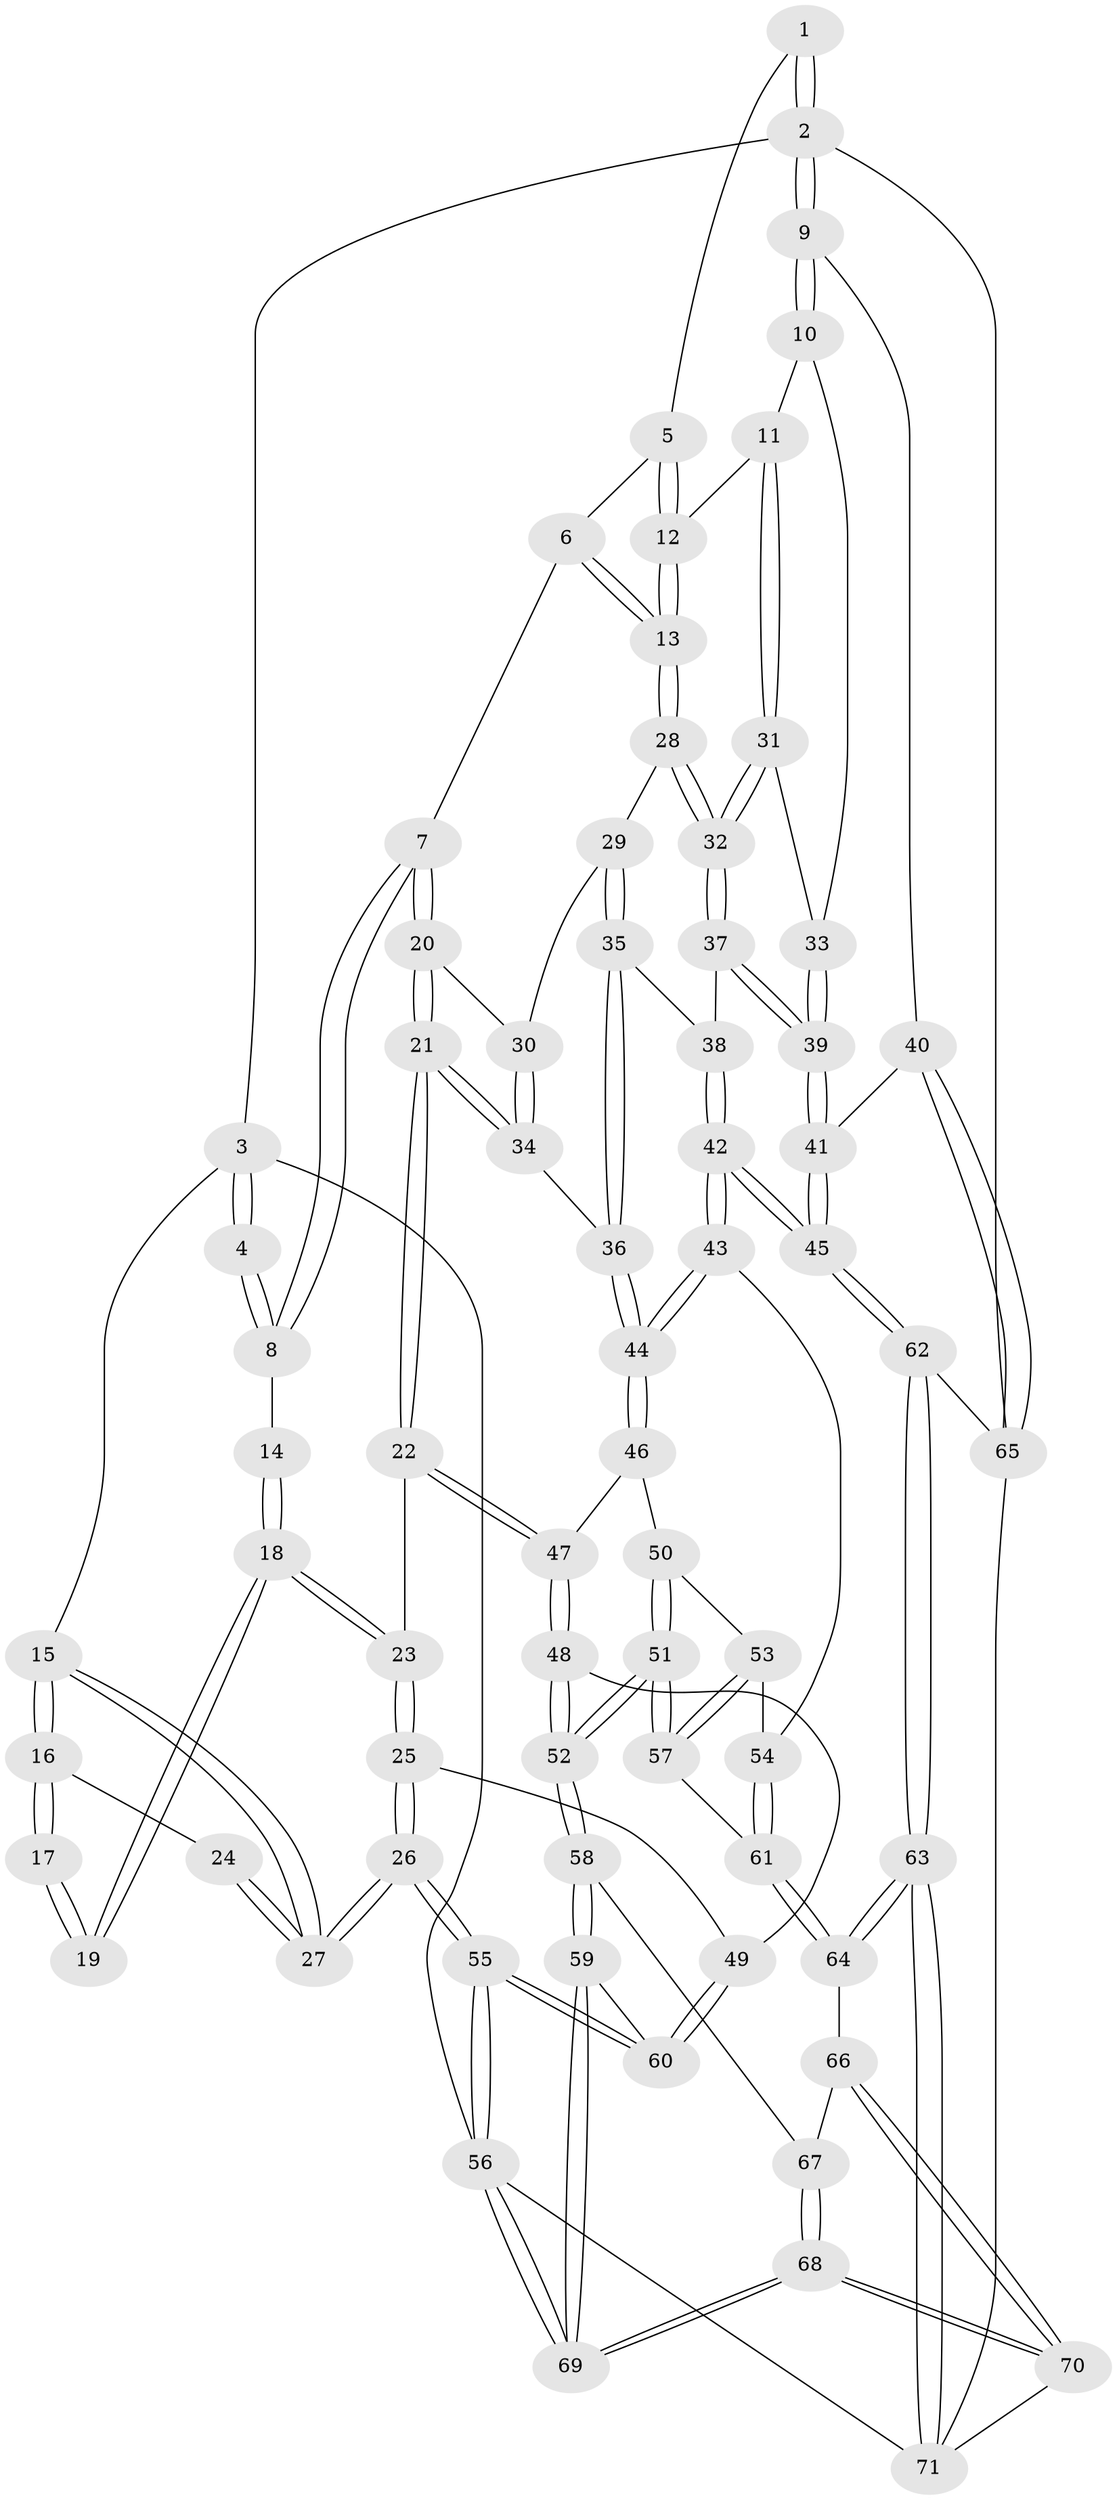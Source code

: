 // coarse degree distribution, {4: 0.4146341463414634, 3: 0.17073170731707318, 5: 0.24390243902439024, 6: 0.12195121951219512, 2: 0.024390243902439025, 7: 0.024390243902439025}
// Generated by graph-tools (version 1.1) at 2025/52/02/27/25 19:52:43]
// undirected, 71 vertices, 174 edges
graph export_dot {
graph [start="1"]
  node [color=gray90,style=filled];
  1 [pos="+0.7353802869991869+0"];
  2 [pos="+1+0"];
  3 [pos="+0+0"];
  4 [pos="+0.3062230883102605+0"];
  5 [pos="+0.7244920581690416+0"];
  6 [pos="+0.6952920286277876+0.031712898694195045"];
  7 [pos="+0.41828885363890767+0.19722257684243785"];
  8 [pos="+0.3142656002267144+0.029513315320369386"];
  9 [pos="+1+0.13173889890483617"];
  10 [pos="+0.9954425142160371+0.2312620119024926"];
  11 [pos="+0.8724986786386616+0.23712520013105445"];
  12 [pos="+0.8379956925650811+0.2004592582383355"];
  13 [pos="+0.6207978455318826+0.26133407749662024"];
  14 [pos="+0.2401318397759548+0.11306727840448533"];
  15 [pos="+0+0"];
  16 [pos="+0+0.07096980200095553"];
  17 [pos="+0.11786473654985184+0.1637495116908387"];
  18 [pos="+0.1880889113176613+0.30556471989389505"];
  19 [pos="+0.10153829095478029+0.25472588608018537"];
  20 [pos="+0.42926283045078134+0.23170446040692164"];
  21 [pos="+0.31060377225495234+0.43037950751633214"];
  22 [pos="+0.2888567622644146+0.44776404820375604"];
  23 [pos="+0.2381348726748439+0.43633447659779345"];
  24 [pos="+0.0917724917498853+0.2566829428484881"];
  25 [pos="+0+0.5273333373495124"];
  26 [pos="+0+0.5176580706834291"];
  27 [pos="+0+0.4921372315023394"];
  28 [pos="+0.6093239873040006+0.2792527207991978"];
  29 [pos="+0.6071174556169389+0.27991353882117526"];
  30 [pos="+0.569467359203842+0.28017509662615453"];
  31 [pos="+0.8393251583226627+0.29241433179289267"];
  32 [pos="+0.7802201064222064+0.38633082504376526"];
  33 [pos="+0.9468546867542605+0.3978925171840799"];
  34 [pos="+0.515553391347967+0.45197991596169246"];
  35 [pos="+0.6133541775806122+0.46317293132194365"];
  36 [pos="+0.572680006798045+0.5042977169334509"];
  37 [pos="+0.7814061727580357+0.39406523310292013"];
  38 [pos="+0.7486933020794859+0.4364227910596258"];
  39 [pos="+0.9241477163772714+0.49188814383737683"];
  40 [pos="+1+0.580924864488778"];
  41 [pos="+0.9446512514285657+0.5197952116951909"];
  42 [pos="+0.7025636529604493+0.6997045080086453"];
  43 [pos="+0.6181637155337916+0.6595343924627304"];
  44 [pos="+0.5779775534100438+0.586744661672691"];
  45 [pos="+0.7206248968689142+0.718014258566218"];
  46 [pos="+0.3822972699285108+0.5492516414137012"];
  47 [pos="+0.30287581371111877+0.4876395096585763"];
  48 [pos="+0.27046471444018866+0.6738930084087136"];
  49 [pos="+0.030103000514974713+0.6164863590651068"];
  50 [pos="+0.4148397949198899+0.6332647571732171"];
  51 [pos="+0.30589460410845226+0.7795814695982104"];
  52 [pos="+0.2881781758882893+0.7830174921148237"];
  53 [pos="+0.4721701521555447+0.6777790726400007"];
  54 [pos="+0.5855853944552681+0.671962400350218"];
  55 [pos="+0+1"];
  56 [pos="+0+1"];
  57 [pos="+0.3615340457893606+0.7781336345153949"];
  58 [pos="+0.24951403101095512+0.8335576208127511"];
  59 [pos="+0.24915522001125648+0.8337720738559451"];
  60 [pos="+0.13246665337620805+0.7667532641577167"];
  61 [pos="+0.45491025355932846+0.812201504987422"];
  62 [pos="+0.7639521437065402+0.8425236488699936"];
  63 [pos="+0.7565734140238735+0.8624925048771068"];
  64 [pos="+0.4912968549527425+0.8650675825642338"];
  65 [pos="+1+0.7622684598725293"];
  66 [pos="+0.44611834367072223+0.9534111778663783"];
  67 [pos="+0.39399367346278175+0.9366430711640118"];
  68 [pos="+0.15714209191419432+1"];
  69 [pos="+0+1"];
  70 [pos="+0.5471317152947688+1"];
  71 [pos="+0.7336765889449561+1"];
  1 -- 2;
  1 -- 2;
  1 -- 5;
  2 -- 3;
  2 -- 9;
  2 -- 9;
  2 -- 65;
  3 -- 4;
  3 -- 4;
  3 -- 15;
  3 -- 56;
  4 -- 8;
  4 -- 8;
  5 -- 6;
  5 -- 12;
  5 -- 12;
  6 -- 7;
  6 -- 13;
  6 -- 13;
  7 -- 8;
  7 -- 8;
  7 -- 20;
  7 -- 20;
  8 -- 14;
  9 -- 10;
  9 -- 10;
  9 -- 40;
  10 -- 11;
  10 -- 33;
  11 -- 12;
  11 -- 31;
  11 -- 31;
  12 -- 13;
  12 -- 13;
  13 -- 28;
  13 -- 28;
  14 -- 18;
  14 -- 18;
  15 -- 16;
  15 -- 16;
  15 -- 27;
  15 -- 27;
  16 -- 17;
  16 -- 17;
  16 -- 24;
  17 -- 19;
  17 -- 19;
  18 -- 19;
  18 -- 19;
  18 -- 23;
  18 -- 23;
  20 -- 21;
  20 -- 21;
  20 -- 30;
  21 -- 22;
  21 -- 22;
  21 -- 34;
  21 -- 34;
  22 -- 23;
  22 -- 47;
  22 -- 47;
  23 -- 25;
  23 -- 25;
  24 -- 27;
  24 -- 27;
  25 -- 26;
  25 -- 26;
  25 -- 49;
  26 -- 27;
  26 -- 27;
  26 -- 55;
  26 -- 55;
  28 -- 29;
  28 -- 32;
  28 -- 32;
  29 -- 30;
  29 -- 35;
  29 -- 35;
  30 -- 34;
  30 -- 34;
  31 -- 32;
  31 -- 32;
  31 -- 33;
  32 -- 37;
  32 -- 37;
  33 -- 39;
  33 -- 39;
  34 -- 36;
  35 -- 36;
  35 -- 36;
  35 -- 38;
  36 -- 44;
  36 -- 44;
  37 -- 38;
  37 -- 39;
  37 -- 39;
  38 -- 42;
  38 -- 42;
  39 -- 41;
  39 -- 41;
  40 -- 41;
  40 -- 65;
  40 -- 65;
  41 -- 45;
  41 -- 45;
  42 -- 43;
  42 -- 43;
  42 -- 45;
  42 -- 45;
  43 -- 44;
  43 -- 44;
  43 -- 54;
  44 -- 46;
  44 -- 46;
  45 -- 62;
  45 -- 62;
  46 -- 47;
  46 -- 50;
  47 -- 48;
  47 -- 48;
  48 -- 49;
  48 -- 52;
  48 -- 52;
  49 -- 60;
  49 -- 60;
  50 -- 51;
  50 -- 51;
  50 -- 53;
  51 -- 52;
  51 -- 52;
  51 -- 57;
  51 -- 57;
  52 -- 58;
  52 -- 58;
  53 -- 54;
  53 -- 57;
  53 -- 57;
  54 -- 61;
  54 -- 61;
  55 -- 56;
  55 -- 56;
  55 -- 60;
  55 -- 60;
  56 -- 69;
  56 -- 69;
  56 -- 71;
  57 -- 61;
  58 -- 59;
  58 -- 59;
  58 -- 67;
  59 -- 60;
  59 -- 69;
  59 -- 69;
  61 -- 64;
  61 -- 64;
  62 -- 63;
  62 -- 63;
  62 -- 65;
  63 -- 64;
  63 -- 64;
  63 -- 71;
  63 -- 71;
  64 -- 66;
  65 -- 71;
  66 -- 67;
  66 -- 70;
  66 -- 70;
  67 -- 68;
  67 -- 68;
  68 -- 69;
  68 -- 69;
  68 -- 70;
  68 -- 70;
  70 -- 71;
}
